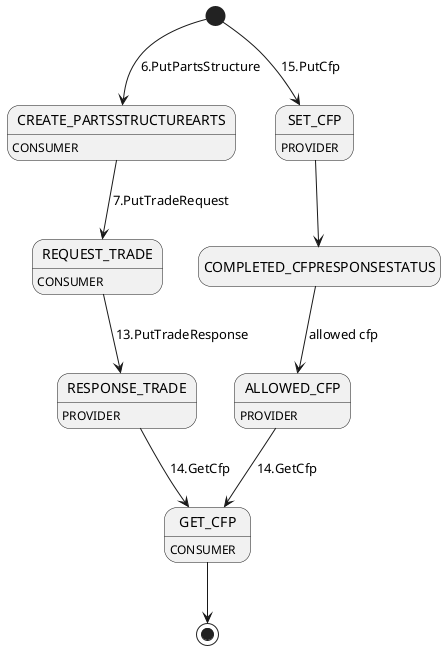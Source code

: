 @startuml "trade_negotiation_state_machine"
hide empty description

state CREATE_PARTSSTRUCTUREARTS: CONSUMER
state REQUEST_TRADE: CONSUMER
state RESPONSE_TRADE: PROVIDER
state SET_CFP: PROVIDER
state COMPLETED_CFPRESPONSESTATUS
state ALLOWED_CFP: PROVIDER
state GET_CFP : CONSUMER

[*] --> CREATE_PARTSSTRUCTUREARTS: 6.PutPartsStructure
CREATE_PARTSSTRUCTUREARTS -->  REQUEST_TRADE: 7.PutTradeRequest
REQUEST_TRADE -->  RESPONSE_TRADE: 13.PutTradeResponse

[*] --> SET_CFP: 15.PutCfp
SET_CFP -->  COMPLETED_CFPRESPONSESTATUS
COMPLETED_CFPRESPONSESTATUS -->  ALLOWED_CFP: allowed cfp

ALLOWED_CFP --> GET_CFP: 14.GetCfp
RESPONSE_TRADE --> GET_CFP: 14.GetCfp

GET_CFP -->[*]
@enduml